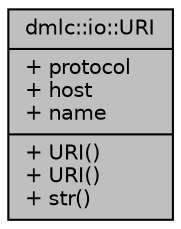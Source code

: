 digraph "dmlc::io::URI"
{
 // LATEX_PDF_SIZE
  edge [fontname="Helvetica",fontsize="10",labelfontname="Helvetica",labelfontsize="10"];
  node [fontname="Helvetica",fontsize="10",shape=record];
  Node1 [label="{dmlc::io::URI\n|+ protocol\l+ host\l+ name\l|+ URI()\l+ URI()\l+ str()\l}",height=0.2,width=0.4,color="black", fillcolor="grey75", style="filled", fontcolor="black",tooltip="common data structure for URI"];
}
